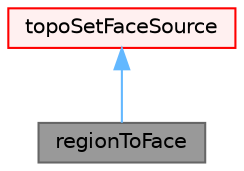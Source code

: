 digraph "regionToFace"
{
 // LATEX_PDF_SIZE
  bgcolor="transparent";
  edge [fontname=Helvetica,fontsize=10,labelfontname=Helvetica,labelfontsize=10];
  node [fontname=Helvetica,fontsize=10,shape=box,height=0.2,width=0.4];
  Node1 [id="Node000001",label="regionToFace",height=0.2,width=0.4,color="gray40", fillcolor="grey60", style="filled", fontcolor="black",tooltip="A topoSetFaceSource to select cells belonging to a topologically connected region (that contains give..."];
  Node2 -> Node1 [id="edge1_Node000001_Node000002",dir="back",color="steelblue1",style="solid",tooltip=" "];
  Node2 [id="Node000002",label="topoSetFaceSource",height=0.2,width=0.4,color="red", fillcolor="#FFF0F0", style="filled",URL="$classFoam_1_1topoSetFaceSource.html",tooltip="The topoSetFaceSource is a intermediate class for handling topoSet sources for selecting faces."];
}
